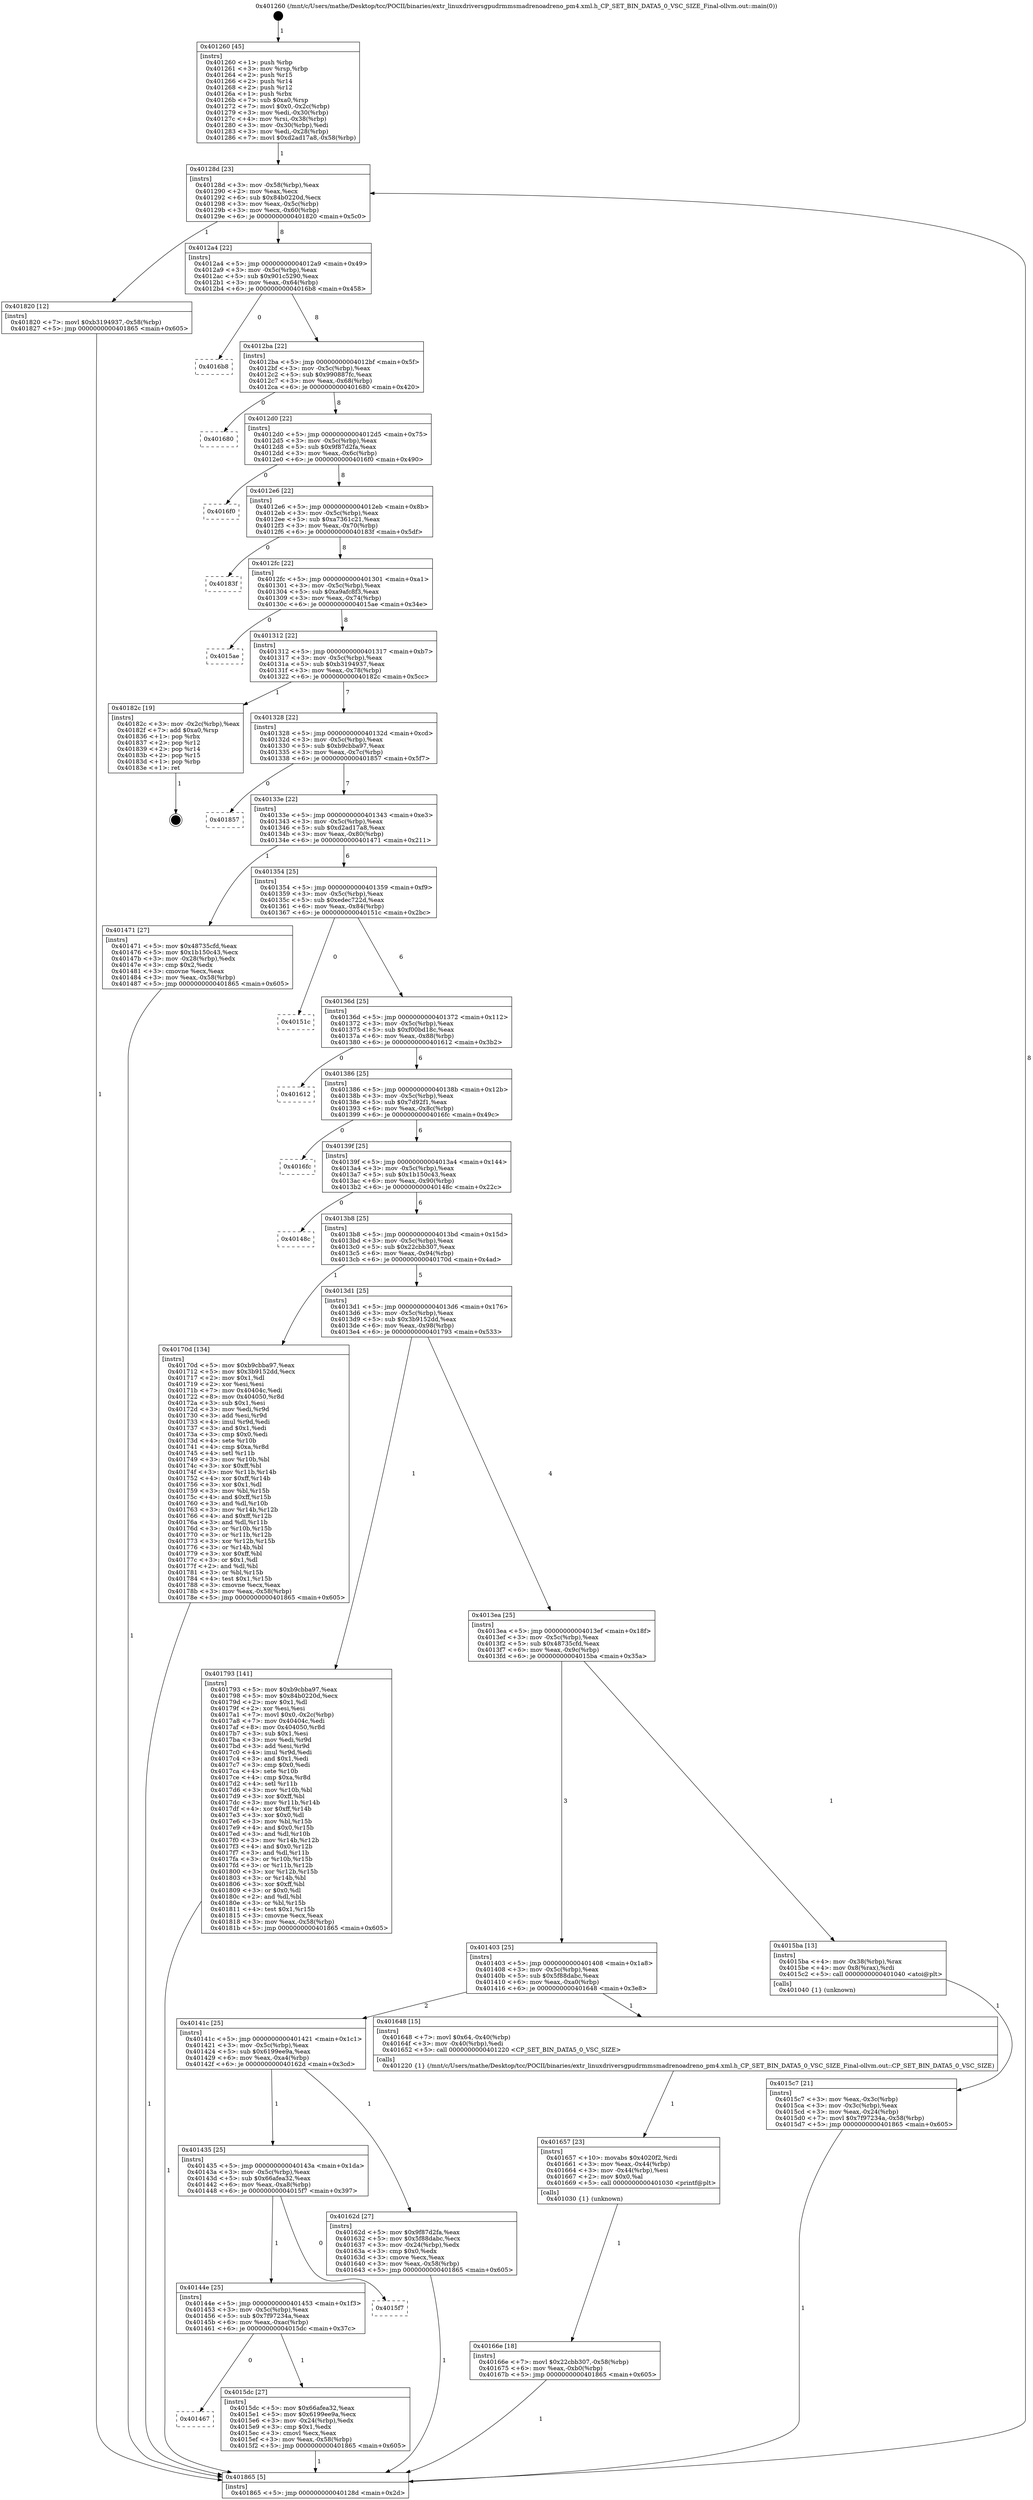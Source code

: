 digraph "0x401260" {
  label = "0x401260 (/mnt/c/Users/mathe/Desktop/tcc/POCII/binaries/extr_linuxdriversgpudrmmsmadrenoadreno_pm4.xml.h_CP_SET_BIN_DATA5_0_VSC_SIZE_Final-ollvm.out::main(0))"
  labelloc = "t"
  node[shape=record]

  Entry [label="",width=0.3,height=0.3,shape=circle,fillcolor=black,style=filled]
  "0x40128d" [label="{
     0x40128d [23]\l
     | [instrs]\l
     &nbsp;&nbsp;0x40128d \<+3\>: mov -0x58(%rbp),%eax\l
     &nbsp;&nbsp;0x401290 \<+2\>: mov %eax,%ecx\l
     &nbsp;&nbsp;0x401292 \<+6\>: sub $0x84b0220d,%ecx\l
     &nbsp;&nbsp;0x401298 \<+3\>: mov %eax,-0x5c(%rbp)\l
     &nbsp;&nbsp;0x40129b \<+3\>: mov %ecx,-0x60(%rbp)\l
     &nbsp;&nbsp;0x40129e \<+6\>: je 0000000000401820 \<main+0x5c0\>\l
  }"]
  "0x401820" [label="{
     0x401820 [12]\l
     | [instrs]\l
     &nbsp;&nbsp;0x401820 \<+7\>: movl $0xb3194937,-0x58(%rbp)\l
     &nbsp;&nbsp;0x401827 \<+5\>: jmp 0000000000401865 \<main+0x605\>\l
  }"]
  "0x4012a4" [label="{
     0x4012a4 [22]\l
     | [instrs]\l
     &nbsp;&nbsp;0x4012a4 \<+5\>: jmp 00000000004012a9 \<main+0x49\>\l
     &nbsp;&nbsp;0x4012a9 \<+3\>: mov -0x5c(%rbp),%eax\l
     &nbsp;&nbsp;0x4012ac \<+5\>: sub $0x901c5290,%eax\l
     &nbsp;&nbsp;0x4012b1 \<+3\>: mov %eax,-0x64(%rbp)\l
     &nbsp;&nbsp;0x4012b4 \<+6\>: je 00000000004016b8 \<main+0x458\>\l
  }"]
  Exit [label="",width=0.3,height=0.3,shape=circle,fillcolor=black,style=filled,peripheries=2]
  "0x4016b8" [label="{
     0x4016b8\l
  }", style=dashed]
  "0x4012ba" [label="{
     0x4012ba [22]\l
     | [instrs]\l
     &nbsp;&nbsp;0x4012ba \<+5\>: jmp 00000000004012bf \<main+0x5f\>\l
     &nbsp;&nbsp;0x4012bf \<+3\>: mov -0x5c(%rbp),%eax\l
     &nbsp;&nbsp;0x4012c2 \<+5\>: sub $0x990887fc,%eax\l
     &nbsp;&nbsp;0x4012c7 \<+3\>: mov %eax,-0x68(%rbp)\l
     &nbsp;&nbsp;0x4012ca \<+6\>: je 0000000000401680 \<main+0x420\>\l
  }"]
  "0x40166e" [label="{
     0x40166e [18]\l
     | [instrs]\l
     &nbsp;&nbsp;0x40166e \<+7\>: movl $0x22cbb307,-0x58(%rbp)\l
     &nbsp;&nbsp;0x401675 \<+6\>: mov %eax,-0xb0(%rbp)\l
     &nbsp;&nbsp;0x40167b \<+5\>: jmp 0000000000401865 \<main+0x605\>\l
  }"]
  "0x401680" [label="{
     0x401680\l
  }", style=dashed]
  "0x4012d0" [label="{
     0x4012d0 [22]\l
     | [instrs]\l
     &nbsp;&nbsp;0x4012d0 \<+5\>: jmp 00000000004012d5 \<main+0x75\>\l
     &nbsp;&nbsp;0x4012d5 \<+3\>: mov -0x5c(%rbp),%eax\l
     &nbsp;&nbsp;0x4012d8 \<+5\>: sub $0x9f87d2fa,%eax\l
     &nbsp;&nbsp;0x4012dd \<+3\>: mov %eax,-0x6c(%rbp)\l
     &nbsp;&nbsp;0x4012e0 \<+6\>: je 00000000004016f0 \<main+0x490\>\l
  }"]
  "0x401657" [label="{
     0x401657 [23]\l
     | [instrs]\l
     &nbsp;&nbsp;0x401657 \<+10\>: movabs $0x4020f2,%rdi\l
     &nbsp;&nbsp;0x401661 \<+3\>: mov %eax,-0x44(%rbp)\l
     &nbsp;&nbsp;0x401664 \<+3\>: mov -0x44(%rbp),%esi\l
     &nbsp;&nbsp;0x401667 \<+2\>: mov $0x0,%al\l
     &nbsp;&nbsp;0x401669 \<+5\>: call 0000000000401030 \<printf@plt\>\l
     | [calls]\l
     &nbsp;&nbsp;0x401030 \{1\} (unknown)\l
  }"]
  "0x4016f0" [label="{
     0x4016f0\l
  }", style=dashed]
  "0x4012e6" [label="{
     0x4012e6 [22]\l
     | [instrs]\l
     &nbsp;&nbsp;0x4012e6 \<+5\>: jmp 00000000004012eb \<main+0x8b\>\l
     &nbsp;&nbsp;0x4012eb \<+3\>: mov -0x5c(%rbp),%eax\l
     &nbsp;&nbsp;0x4012ee \<+5\>: sub $0xa7361c21,%eax\l
     &nbsp;&nbsp;0x4012f3 \<+3\>: mov %eax,-0x70(%rbp)\l
     &nbsp;&nbsp;0x4012f6 \<+6\>: je 000000000040183f \<main+0x5df\>\l
  }"]
  "0x401467" [label="{
     0x401467\l
  }", style=dashed]
  "0x40183f" [label="{
     0x40183f\l
  }", style=dashed]
  "0x4012fc" [label="{
     0x4012fc [22]\l
     | [instrs]\l
     &nbsp;&nbsp;0x4012fc \<+5\>: jmp 0000000000401301 \<main+0xa1\>\l
     &nbsp;&nbsp;0x401301 \<+3\>: mov -0x5c(%rbp),%eax\l
     &nbsp;&nbsp;0x401304 \<+5\>: sub $0xa9afc8f3,%eax\l
     &nbsp;&nbsp;0x401309 \<+3\>: mov %eax,-0x74(%rbp)\l
     &nbsp;&nbsp;0x40130c \<+6\>: je 00000000004015ae \<main+0x34e\>\l
  }"]
  "0x4015dc" [label="{
     0x4015dc [27]\l
     | [instrs]\l
     &nbsp;&nbsp;0x4015dc \<+5\>: mov $0x66afea32,%eax\l
     &nbsp;&nbsp;0x4015e1 \<+5\>: mov $0x6199ee9a,%ecx\l
     &nbsp;&nbsp;0x4015e6 \<+3\>: mov -0x24(%rbp),%edx\l
     &nbsp;&nbsp;0x4015e9 \<+3\>: cmp $0x1,%edx\l
     &nbsp;&nbsp;0x4015ec \<+3\>: cmovl %ecx,%eax\l
     &nbsp;&nbsp;0x4015ef \<+3\>: mov %eax,-0x58(%rbp)\l
     &nbsp;&nbsp;0x4015f2 \<+5\>: jmp 0000000000401865 \<main+0x605\>\l
  }"]
  "0x4015ae" [label="{
     0x4015ae\l
  }", style=dashed]
  "0x401312" [label="{
     0x401312 [22]\l
     | [instrs]\l
     &nbsp;&nbsp;0x401312 \<+5\>: jmp 0000000000401317 \<main+0xb7\>\l
     &nbsp;&nbsp;0x401317 \<+3\>: mov -0x5c(%rbp),%eax\l
     &nbsp;&nbsp;0x40131a \<+5\>: sub $0xb3194937,%eax\l
     &nbsp;&nbsp;0x40131f \<+3\>: mov %eax,-0x78(%rbp)\l
     &nbsp;&nbsp;0x401322 \<+6\>: je 000000000040182c \<main+0x5cc\>\l
  }"]
  "0x40144e" [label="{
     0x40144e [25]\l
     | [instrs]\l
     &nbsp;&nbsp;0x40144e \<+5\>: jmp 0000000000401453 \<main+0x1f3\>\l
     &nbsp;&nbsp;0x401453 \<+3\>: mov -0x5c(%rbp),%eax\l
     &nbsp;&nbsp;0x401456 \<+5\>: sub $0x7f97234a,%eax\l
     &nbsp;&nbsp;0x40145b \<+6\>: mov %eax,-0xac(%rbp)\l
     &nbsp;&nbsp;0x401461 \<+6\>: je 00000000004015dc \<main+0x37c\>\l
  }"]
  "0x40182c" [label="{
     0x40182c [19]\l
     | [instrs]\l
     &nbsp;&nbsp;0x40182c \<+3\>: mov -0x2c(%rbp),%eax\l
     &nbsp;&nbsp;0x40182f \<+7\>: add $0xa0,%rsp\l
     &nbsp;&nbsp;0x401836 \<+1\>: pop %rbx\l
     &nbsp;&nbsp;0x401837 \<+2\>: pop %r12\l
     &nbsp;&nbsp;0x401839 \<+2\>: pop %r14\l
     &nbsp;&nbsp;0x40183b \<+2\>: pop %r15\l
     &nbsp;&nbsp;0x40183d \<+1\>: pop %rbp\l
     &nbsp;&nbsp;0x40183e \<+1\>: ret\l
  }"]
  "0x401328" [label="{
     0x401328 [22]\l
     | [instrs]\l
     &nbsp;&nbsp;0x401328 \<+5\>: jmp 000000000040132d \<main+0xcd\>\l
     &nbsp;&nbsp;0x40132d \<+3\>: mov -0x5c(%rbp),%eax\l
     &nbsp;&nbsp;0x401330 \<+5\>: sub $0xb9cbba97,%eax\l
     &nbsp;&nbsp;0x401335 \<+3\>: mov %eax,-0x7c(%rbp)\l
     &nbsp;&nbsp;0x401338 \<+6\>: je 0000000000401857 \<main+0x5f7\>\l
  }"]
  "0x4015f7" [label="{
     0x4015f7\l
  }", style=dashed]
  "0x401857" [label="{
     0x401857\l
  }", style=dashed]
  "0x40133e" [label="{
     0x40133e [22]\l
     | [instrs]\l
     &nbsp;&nbsp;0x40133e \<+5\>: jmp 0000000000401343 \<main+0xe3\>\l
     &nbsp;&nbsp;0x401343 \<+3\>: mov -0x5c(%rbp),%eax\l
     &nbsp;&nbsp;0x401346 \<+5\>: sub $0xd2ad17a8,%eax\l
     &nbsp;&nbsp;0x40134b \<+3\>: mov %eax,-0x80(%rbp)\l
     &nbsp;&nbsp;0x40134e \<+6\>: je 0000000000401471 \<main+0x211\>\l
  }"]
  "0x401435" [label="{
     0x401435 [25]\l
     | [instrs]\l
     &nbsp;&nbsp;0x401435 \<+5\>: jmp 000000000040143a \<main+0x1da\>\l
     &nbsp;&nbsp;0x40143a \<+3\>: mov -0x5c(%rbp),%eax\l
     &nbsp;&nbsp;0x40143d \<+5\>: sub $0x66afea32,%eax\l
     &nbsp;&nbsp;0x401442 \<+6\>: mov %eax,-0xa8(%rbp)\l
     &nbsp;&nbsp;0x401448 \<+6\>: je 00000000004015f7 \<main+0x397\>\l
  }"]
  "0x401471" [label="{
     0x401471 [27]\l
     | [instrs]\l
     &nbsp;&nbsp;0x401471 \<+5\>: mov $0x48735cfd,%eax\l
     &nbsp;&nbsp;0x401476 \<+5\>: mov $0x1b150c43,%ecx\l
     &nbsp;&nbsp;0x40147b \<+3\>: mov -0x28(%rbp),%edx\l
     &nbsp;&nbsp;0x40147e \<+3\>: cmp $0x2,%edx\l
     &nbsp;&nbsp;0x401481 \<+3\>: cmovne %ecx,%eax\l
     &nbsp;&nbsp;0x401484 \<+3\>: mov %eax,-0x58(%rbp)\l
     &nbsp;&nbsp;0x401487 \<+5\>: jmp 0000000000401865 \<main+0x605\>\l
  }"]
  "0x401354" [label="{
     0x401354 [25]\l
     | [instrs]\l
     &nbsp;&nbsp;0x401354 \<+5\>: jmp 0000000000401359 \<main+0xf9\>\l
     &nbsp;&nbsp;0x401359 \<+3\>: mov -0x5c(%rbp),%eax\l
     &nbsp;&nbsp;0x40135c \<+5\>: sub $0xedec722d,%eax\l
     &nbsp;&nbsp;0x401361 \<+6\>: mov %eax,-0x84(%rbp)\l
     &nbsp;&nbsp;0x401367 \<+6\>: je 000000000040151c \<main+0x2bc\>\l
  }"]
  "0x401865" [label="{
     0x401865 [5]\l
     | [instrs]\l
     &nbsp;&nbsp;0x401865 \<+5\>: jmp 000000000040128d \<main+0x2d\>\l
  }"]
  "0x401260" [label="{
     0x401260 [45]\l
     | [instrs]\l
     &nbsp;&nbsp;0x401260 \<+1\>: push %rbp\l
     &nbsp;&nbsp;0x401261 \<+3\>: mov %rsp,%rbp\l
     &nbsp;&nbsp;0x401264 \<+2\>: push %r15\l
     &nbsp;&nbsp;0x401266 \<+2\>: push %r14\l
     &nbsp;&nbsp;0x401268 \<+2\>: push %r12\l
     &nbsp;&nbsp;0x40126a \<+1\>: push %rbx\l
     &nbsp;&nbsp;0x40126b \<+7\>: sub $0xa0,%rsp\l
     &nbsp;&nbsp;0x401272 \<+7\>: movl $0x0,-0x2c(%rbp)\l
     &nbsp;&nbsp;0x401279 \<+3\>: mov %edi,-0x30(%rbp)\l
     &nbsp;&nbsp;0x40127c \<+4\>: mov %rsi,-0x38(%rbp)\l
     &nbsp;&nbsp;0x401280 \<+3\>: mov -0x30(%rbp),%edi\l
     &nbsp;&nbsp;0x401283 \<+3\>: mov %edi,-0x28(%rbp)\l
     &nbsp;&nbsp;0x401286 \<+7\>: movl $0xd2ad17a8,-0x58(%rbp)\l
  }"]
  "0x40162d" [label="{
     0x40162d [27]\l
     | [instrs]\l
     &nbsp;&nbsp;0x40162d \<+5\>: mov $0x9f87d2fa,%eax\l
     &nbsp;&nbsp;0x401632 \<+5\>: mov $0x5f88dabc,%ecx\l
     &nbsp;&nbsp;0x401637 \<+3\>: mov -0x24(%rbp),%edx\l
     &nbsp;&nbsp;0x40163a \<+3\>: cmp $0x0,%edx\l
     &nbsp;&nbsp;0x40163d \<+3\>: cmove %ecx,%eax\l
     &nbsp;&nbsp;0x401640 \<+3\>: mov %eax,-0x58(%rbp)\l
     &nbsp;&nbsp;0x401643 \<+5\>: jmp 0000000000401865 \<main+0x605\>\l
  }"]
  "0x40151c" [label="{
     0x40151c\l
  }", style=dashed]
  "0x40136d" [label="{
     0x40136d [25]\l
     | [instrs]\l
     &nbsp;&nbsp;0x40136d \<+5\>: jmp 0000000000401372 \<main+0x112\>\l
     &nbsp;&nbsp;0x401372 \<+3\>: mov -0x5c(%rbp),%eax\l
     &nbsp;&nbsp;0x401375 \<+5\>: sub $0xf00bd18c,%eax\l
     &nbsp;&nbsp;0x40137a \<+6\>: mov %eax,-0x88(%rbp)\l
     &nbsp;&nbsp;0x401380 \<+6\>: je 0000000000401612 \<main+0x3b2\>\l
  }"]
  "0x40141c" [label="{
     0x40141c [25]\l
     | [instrs]\l
     &nbsp;&nbsp;0x40141c \<+5\>: jmp 0000000000401421 \<main+0x1c1\>\l
     &nbsp;&nbsp;0x401421 \<+3\>: mov -0x5c(%rbp),%eax\l
     &nbsp;&nbsp;0x401424 \<+5\>: sub $0x6199ee9a,%eax\l
     &nbsp;&nbsp;0x401429 \<+6\>: mov %eax,-0xa4(%rbp)\l
     &nbsp;&nbsp;0x40142f \<+6\>: je 000000000040162d \<main+0x3cd\>\l
  }"]
  "0x401612" [label="{
     0x401612\l
  }", style=dashed]
  "0x401386" [label="{
     0x401386 [25]\l
     | [instrs]\l
     &nbsp;&nbsp;0x401386 \<+5\>: jmp 000000000040138b \<main+0x12b\>\l
     &nbsp;&nbsp;0x40138b \<+3\>: mov -0x5c(%rbp),%eax\l
     &nbsp;&nbsp;0x40138e \<+5\>: sub $0x7d92f1,%eax\l
     &nbsp;&nbsp;0x401393 \<+6\>: mov %eax,-0x8c(%rbp)\l
     &nbsp;&nbsp;0x401399 \<+6\>: je 00000000004016fc \<main+0x49c\>\l
  }"]
  "0x401648" [label="{
     0x401648 [15]\l
     | [instrs]\l
     &nbsp;&nbsp;0x401648 \<+7\>: movl $0x64,-0x40(%rbp)\l
     &nbsp;&nbsp;0x40164f \<+3\>: mov -0x40(%rbp),%edi\l
     &nbsp;&nbsp;0x401652 \<+5\>: call 0000000000401220 \<CP_SET_BIN_DATA5_0_VSC_SIZE\>\l
     | [calls]\l
     &nbsp;&nbsp;0x401220 \{1\} (/mnt/c/Users/mathe/Desktop/tcc/POCII/binaries/extr_linuxdriversgpudrmmsmadrenoadreno_pm4.xml.h_CP_SET_BIN_DATA5_0_VSC_SIZE_Final-ollvm.out::CP_SET_BIN_DATA5_0_VSC_SIZE)\l
  }"]
  "0x4016fc" [label="{
     0x4016fc\l
  }", style=dashed]
  "0x40139f" [label="{
     0x40139f [25]\l
     | [instrs]\l
     &nbsp;&nbsp;0x40139f \<+5\>: jmp 00000000004013a4 \<main+0x144\>\l
     &nbsp;&nbsp;0x4013a4 \<+3\>: mov -0x5c(%rbp),%eax\l
     &nbsp;&nbsp;0x4013a7 \<+5\>: sub $0x1b150c43,%eax\l
     &nbsp;&nbsp;0x4013ac \<+6\>: mov %eax,-0x90(%rbp)\l
     &nbsp;&nbsp;0x4013b2 \<+6\>: je 000000000040148c \<main+0x22c\>\l
  }"]
  "0x4015c7" [label="{
     0x4015c7 [21]\l
     | [instrs]\l
     &nbsp;&nbsp;0x4015c7 \<+3\>: mov %eax,-0x3c(%rbp)\l
     &nbsp;&nbsp;0x4015ca \<+3\>: mov -0x3c(%rbp),%eax\l
     &nbsp;&nbsp;0x4015cd \<+3\>: mov %eax,-0x24(%rbp)\l
     &nbsp;&nbsp;0x4015d0 \<+7\>: movl $0x7f97234a,-0x58(%rbp)\l
     &nbsp;&nbsp;0x4015d7 \<+5\>: jmp 0000000000401865 \<main+0x605\>\l
  }"]
  "0x40148c" [label="{
     0x40148c\l
  }", style=dashed]
  "0x4013b8" [label="{
     0x4013b8 [25]\l
     | [instrs]\l
     &nbsp;&nbsp;0x4013b8 \<+5\>: jmp 00000000004013bd \<main+0x15d\>\l
     &nbsp;&nbsp;0x4013bd \<+3\>: mov -0x5c(%rbp),%eax\l
     &nbsp;&nbsp;0x4013c0 \<+5\>: sub $0x22cbb307,%eax\l
     &nbsp;&nbsp;0x4013c5 \<+6\>: mov %eax,-0x94(%rbp)\l
     &nbsp;&nbsp;0x4013cb \<+6\>: je 000000000040170d \<main+0x4ad\>\l
  }"]
  "0x401403" [label="{
     0x401403 [25]\l
     | [instrs]\l
     &nbsp;&nbsp;0x401403 \<+5\>: jmp 0000000000401408 \<main+0x1a8\>\l
     &nbsp;&nbsp;0x401408 \<+3\>: mov -0x5c(%rbp),%eax\l
     &nbsp;&nbsp;0x40140b \<+5\>: sub $0x5f88dabc,%eax\l
     &nbsp;&nbsp;0x401410 \<+6\>: mov %eax,-0xa0(%rbp)\l
     &nbsp;&nbsp;0x401416 \<+6\>: je 0000000000401648 \<main+0x3e8\>\l
  }"]
  "0x40170d" [label="{
     0x40170d [134]\l
     | [instrs]\l
     &nbsp;&nbsp;0x40170d \<+5\>: mov $0xb9cbba97,%eax\l
     &nbsp;&nbsp;0x401712 \<+5\>: mov $0x3b9152dd,%ecx\l
     &nbsp;&nbsp;0x401717 \<+2\>: mov $0x1,%dl\l
     &nbsp;&nbsp;0x401719 \<+2\>: xor %esi,%esi\l
     &nbsp;&nbsp;0x40171b \<+7\>: mov 0x40404c,%edi\l
     &nbsp;&nbsp;0x401722 \<+8\>: mov 0x404050,%r8d\l
     &nbsp;&nbsp;0x40172a \<+3\>: sub $0x1,%esi\l
     &nbsp;&nbsp;0x40172d \<+3\>: mov %edi,%r9d\l
     &nbsp;&nbsp;0x401730 \<+3\>: add %esi,%r9d\l
     &nbsp;&nbsp;0x401733 \<+4\>: imul %r9d,%edi\l
     &nbsp;&nbsp;0x401737 \<+3\>: and $0x1,%edi\l
     &nbsp;&nbsp;0x40173a \<+3\>: cmp $0x0,%edi\l
     &nbsp;&nbsp;0x40173d \<+4\>: sete %r10b\l
     &nbsp;&nbsp;0x401741 \<+4\>: cmp $0xa,%r8d\l
     &nbsp;&nbsp;0x401745 \<+4\>: setl %r11b\l
     &nbsp;&nbsp;0x401749 \<+3\>: mov %r10b,%bl\l
     &nbsp;&nbsp;0x40174c \<+3\>: xor $0xff,%bl\l
     &nbsp;&nbsp;0x40174f \<+3\>: mov %r11b,%r14b\l
     &nbsp;&nbsp;0x401752 \<+4\>: xor $0xff,%r14b\l
     &nbsp;&nbsp;0x401756 \<+3\>: xor $0x1,%dl\l
     &nbsp;&nbsp;0x401759 \<+3\>: mov %bl,%r15b\l
     &nbsp;&nbsp;0x40175c \<+4\>: and $0xff,%r15b\l
     &nbsp;&nbsp;0x401760 \<+3\>: and %dl,%r10b\l
     &nbsp;&nbsp;0x401763 \<+3\>: mov %r14b,%r12b\l
     &nbsp;&nbsp;0x401766 \<+4\>: and $0xff,%r12b\l
     &nbsp;&nbsp;0x40176a \<+3\>: and %dl,%r11b\l
     &nbsp;&nbsp;0x40176d \<+3\>: or %r10b,%r15b\l
     &nbsp;&nbsp;0x401770 \<+3\>: or %r11b,%r12b\l
     &nbsp;&nbsp;0x401773 \<+3\>: xor %r12b,%r15b\l
     &nbsp;&nbsp;0x401776 \<+3\>: or %r14b,%bl\l
     &nbsp;&nbsp;0x401779 \<+3\>: xor $0xff,%bl\l
     &nbsp;&nbsp;0x40177c \<+3\>: or $0x1,%dl\l
     &nbsp;&nbsp;0x40177f \<+2\>: and %dl,%bl\l
     &nbsp;&nbsp;0x401781 \<+3\>: or %bl,%r15b\l
     &nbsp;&nbsp;0x401784 \<+4\>: test $0x1,%r15b\l
     &nbsp;&nbsp;0x401788 \<+3\>: cmovne %ecx,%eax\l
     &nbsp;&nbsp;0x40178b \<+3\>: mov %eax,-0x58(%rbp)\l
     &nbsp;&nbsp;0x40178e \<+5\>: jmp 0000000000401865 \<main+0x605\>\l
  }"]
  "0x4013d1" [label="{
     0x4013d1 [25]\l
     | [instrs]\l
     &nbsp;&nbsp;0x4013d1 \<+5\>: jmp 00000000004013d6 \<main+0x176\>\l
     &nbsp;&nbsp;0x4013d6 \<+3\>: mov -0x5c(%rbp),%eax\l
     &nbsp;&nbsp;0x4013d9 \<+5\>: sub $0x3b9152dd,%eax\l
     &nbsp;&nbsp;0x4013de \<+6\>: mov %eax,-0x98(%rbp)\l
     &nbsp;&nbsp;0x4013e4 \<+6\>: je 0000000000401793 \<main+0x533\>\l
  }"]
  "0x4015ba" [label="{
     0x4015ba [13]\l
     | [instrs]\l
     &nbsp;&nbsp;0x4015ba \<+4\>: mov -0x38(%rbp),%rax\l
     &nbsp;&nbsp;0x4015be \<+4\>: mov 0x8(%rax),%rdi\l
     &nbsp;&nbsp;0x4015c2 \<+5\>: call 0000000000401040 \<atoi@plt\>\l
     | [calls]\l
     &nbsp;&nbsp;0x401040 \{1\} (unknown)\l
  }"]
  "0x401793" [label="{
     0x401793 [141]\l
     | [instrs]\l
     &nbsp;&nbsp;0x401793 \<+5\>: mov $0xb9cbba97,%eax\l
     &nbsp;&nbsp;0x401798 \<+5\>: mov $0x84b0220d,%ecx\l
     &nbsp;&nbsp;0x40179d \<+2\>: mov $0x1,%dl\l
     &nbsp;&nbsp;0x40179f \<+2\>: xor %esi,%esi\l
     &nbsp;&nbsp;0x4017a1 \<+7\>: movl $0x0,-0x2c(%rbp)\l
     &nbsp;&nbsp;0x4017a8 \<+7\>: mov 0x40404c,%edi\l
     &nbsp;&nbsp;0x4017af \<+8\>: mov 0x404050,%r8d\l
     &nbsp;&nbsp;0x4017b7 \<+3\>: sub $0x1,%esi\l
     &nbsp;&nbsp;0x4017ba \<+3\>: mov %edi,%r9d\l
     &nbsp;&nbsp;0x4017bd \<+3\>: add %esi,%r9d\l
     &nbsp;&nbsp;0x4017c0 \<+4\>: imul %r9d,%edi\l
     &nbsp;&nbsp;0x4017c4 \<+3\>: and $0x1,%edi\l
     &nbsp;&nbsp;0x4017c7 \<+3\>: cmp $0x0,%edi\l
     &nbsp;&nbsp;0x4017ca \<+4\>: sete %r10b\l
     &nbsp;&nbsp;0x4017ce \<+4\>: cmp $0xa,%r8d\l
     &nbsp;&nbsp;0x4017d2 \<+4\>: setl %r11b\l
     &nbsp;&nbsp;0x4017d6 \<+3\>: mov %r10b,%bl\l
     &nbsp;&nbsp;0x4017d9 \<+3\>: xor $0xff,%bl\l
     &nbsp;&nbsp;0x4017dc \<+3\>: mov %r11b,%r14b\l
     &nbsp;&nbsp;0x4017df \<+4\>: xor $0xff,%r14b\l
     &nbsp;&nbsp;0x4017e3 \<+3\>: xor $0x0,%dl\l
     &nbsp;&nbsp;0x4017e6 \<+3\>: mov %bl,%r15b\l
     &nbsp;&nbsp;0x4017e9 \<+4\>: and $0x0,%r15b\l
     &nbsp;&nbsp;0x4017ed \<+3\>: and %dl,%r10b\l
     &nbsp;&nbsp;0x4017f0 \<+3\>: mov %r14b,%r12b\l
     &nbsp;&nbsp;0x4017f3 \<+4\>: and $0x0,%r12b\l
     &nbsp;&nbsp;0x4017f7 \<+3\>: and %dl,%r11b\l
     &nbsp;&nbsp;0x4017fa \<+3\>: or %r10b,%r15b\l
     &nbsp;&nbsp;0x4017fd \<+3\>: or %r11b,%r12b\l
     &nbsp;&nbsp;0x401800 \<+3\>: xor %r12b,%r15b\l
     &nbsp;&nbsp;0x401803 \<+3\>: or %r14b,%bl\l
     &nbsp;&nbsp;0x401806 \<+3\>: xor $0xff,%bl\l
     &nbsp;&nbsp;0x401809 \<+3\>: or $0x0,%dl\l
     &nbsp;&nbsp;0x40180c \<+2\>: and %dl,%bl\l
     &nbsp;&nbsp;0x40180e \<+3\>: or %bl,%r15b\l
     &nbsp;&nbsp;0x401811 \<+4\>: test $0x1,%r15b\l
     &nbsp;&nbsp;0x401815 \<+3\>: cmovne %ecx,%eax\l
     &nbsp;&nbsp;0x401818 \<+3\>: mov %eax,-0x58(%rbp)\l
     &nbsp;&nbsp;0x40181b \<+5\>: jmp 0000000000401865 \<main+0x605\>\l
  }"]
  "0x4013ea" [label="{
     0x4013ea [25]\l
     | [instrs]\l
     &nbsp;&nbsp;0x4013ea \<+5\>: jmp 00000000004013ef \<main+0x18f\>\l
     &nbsp;&nbsp;0x4013ef \<+3\>: mov -0x5c(%rbp),%eax\l
     &nbsp;&nbsp;0x4013f2 \<+5\>: sub $0x48735cfd,%eax\l
     &nbsp;&nbsp;0x4013f7 \<+6\>: mov %eax,-0x9c(%rbp)\l
     &nbsp;&nbsp;0x4013fd \<+6\>: je 00000000004015ba \<main+0x35a\>\l
  }"]
  Entry -> "0x401260" [label=" 1"]
  "0x40128d" -> "0x401820" [label=" 1"]
  "0x40128d" -> "0x4012a4" [label=" 8"]
  "0x40182c" -> Exit [label=" 1"]
  "0x4012a4" -> "0x4016b8" [label=" 0"]
  "0x4012a4" -> "0x4012ba" [label=" 8"]
  "0x401820" -> "0x401865" [label=" 1"]
  "0x4012ba" -> "0x401680" [label=" 0"]
  "0x4012ba" -> "0x4012d0" [label=" 8"]
  "0x401793" -> "0x401865" [label=" 1"]
  "0x4012d0" -> "0x4016f0" [label=" 0"]
  "0x4012d0" -> "0x4012e6" [label=" 8"]
  "0x40170d" -> "0x401865" [label=" 1"]
  "0x4012e6" -> "0x40183f" [label=" 0"]
  "0x4012e6" -> "0x4012fc" [label=" 8"]
  "0x40166e" -> "0x401865" [label=" 1"]
  "0x4012fc" -> "0x4015ae" [label=" 0"]
  "0x4012fc" -> "0x401312" [label=" 8"]
  "0x401657" -> "0x40166e" [label=" 1"]
  "0x401312" -> "0x40182c" [label=" 1"]
  "0x401312" -> "0x401328" [label=" 7"]
  "0x40162d" -> "0x401865" [label=" 1"]
  "0x401328" -> "0x401857" [label=" 0"]
  "0x401328" -> "0x40133e" [label=" 7"]
  "0x4015dc" -> "0x401865" [label=" 1"]
  "0x40133e" -> "0x401471" [label=" 1"]
  "0x40133e" -> "0x401354" [label=" 6"]
  "0x401471" -> "0x401865" [label=" 1"]
  "0x401260" -> "0x40128d" [label=" 1"]
  "0x401865" -> "0x40128d" [label=" 8"]
  "0x40144e" -> "0x4015dc" [label=" 1"]
  "0x401354" -> "0x40151c" [label=" 0"]
  "0x401354" -> "0x40136d" [label=" 6"]
  "0x401648" -> "0x401657" [label=" 1"]
  "0x40136d" -> "0x401612" [label=" 0"]
  "0x40136d" -> "0x401386" [label=" 6"]
  "0x401435" -> "0x4015f7" [label=" 0"]
  "0x401386" -> "0x4016fc" [label=" 0"]
  "0x401386" -> "0x40139f" [label=" 6"]
  "0x40144e" -> "0x401467" [label=" 0"]
  "0x40139f" -> "0x40148c" [label=" 0"]
  "0x40139f" -> "0x4013b8" [label=" 6"]
  "0x40141c" -> "0x40162d" [label=" 1"]
  "0x4013b8" -> "0x40170d" [label=" 1"]
  "0x4013b8" -> "0x4013d1" [label=" 5"]
  "0x401435" -> "0x40144e" [label=" 1"]
  "0x4013d1" -> "0x401793" [label=" 1"]
  "0x4013d1" -> "0x4013ea" [label=" 4"]
  "0x401403" -> "0x40141c" [label=" 2"]
  "0x4013ea" -> "0x4015ba" [label=" 1"]
  "0x4013ea" -> "0x401403" [label=" 3"]
  "0x4015ba" -> "0x4015c7" [label=" 1"]
  "0x4015c7" -> "0x401865" [label=" 1"]
  "0x40141c" -> "0x401435" [label=" 1"]
  "0x401403" -> "0x401648" [label=" 1"]
}
